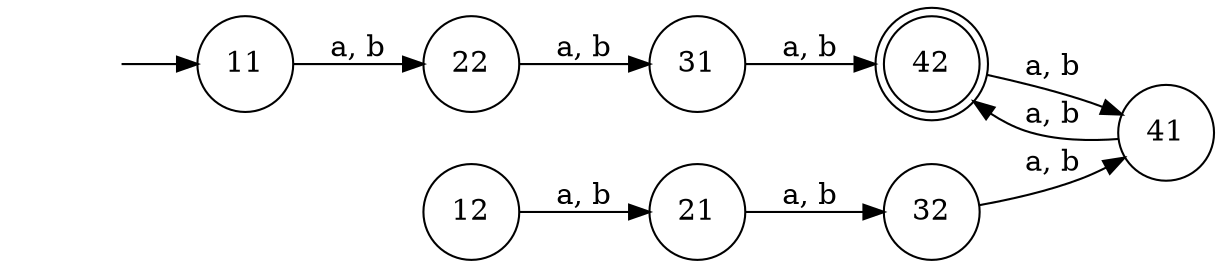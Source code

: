 digraph {
  rankdir=LR;
  node [shape = none, label=""]; 0;
  node [shape = circle, label="11"]; 11;
  node [shape = circle, label="12"]; 12;
  node [shape = circle, label="21"]; 21;
  node [shape = circle, label="22"]; 22;
  node [shape = circle, label="31"]; 31;
  node [shape = circle, label="32"]; 32;
  node [shape = circle, label="41"]; 41;
  node [shape = doublecircle, label="42"]; 42;
  0 -> 11 [label=""]
  11 -> 22 [label = "a, b"];
  12 -> 21 [label = "a, b"];
  21 -> 32 [label = "a, b"];
  22 -> 31 [label = "a, b"];
  31 -> 42 [label = "a, b"];
  32 -> 41 [label = "a, b"];
  41 -> 42 [label = "a, b"];
  42 -> 41 [label = "a, b"];
}
